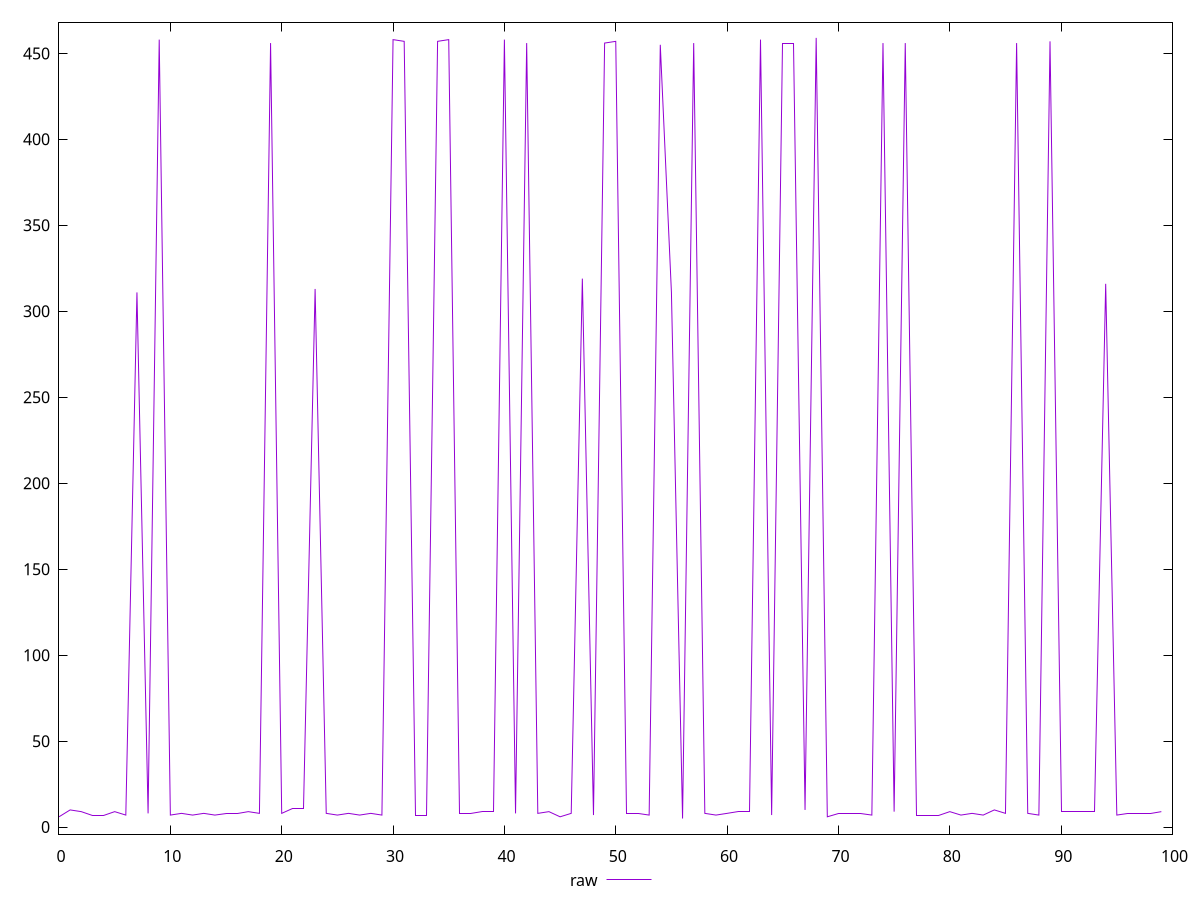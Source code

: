 reset
set terminal svg size 640, 490
set output "reprap/render-blocking-resources/samples/pages+cached+noexternal+nofonts/raw/values.svg"

$raw <<EOF
0 6
1 10
2 9
3 7
4 7
5 9
6 7
7 311
8 8
9 458
10 7
11 8
12 7
13 8
14 7
15 8
16 8
17 9
18 8
19 456
20 8
21 11
22 11
23 313
24 8
25 7
26 8
27 7
28 8
29 7
30 458
31 457
32 7
33 7
34 457
35 458
36 8
37 8
38 9
39 9
40 458
41 8
42 456
43 8
44 9
45 6
46 8
47 319
48 7
49 456
50 457
51 8
52 8
53 7
54 455
55 311
56 5
57 456
58 8
59 7
60 8
61 9
62 9
63 458
64 7
65 456
66 456
67 10
68 459
69 6
70 8
71 8
72 8
73 7
74 456
75 9
76 456
77 7
78 7
79 7
80 9
81 7
82 8
83 7
84 10
85 8
86 456
87 8
88 7
89 457
90 9
91 9
92 9
93 9
94 316
95 7
96 8
97 8
98 8
99 9
EOF

set key outside below
set yrange [-4.08:468.08]

plot \
  $raw title "raw" with line, \


reset